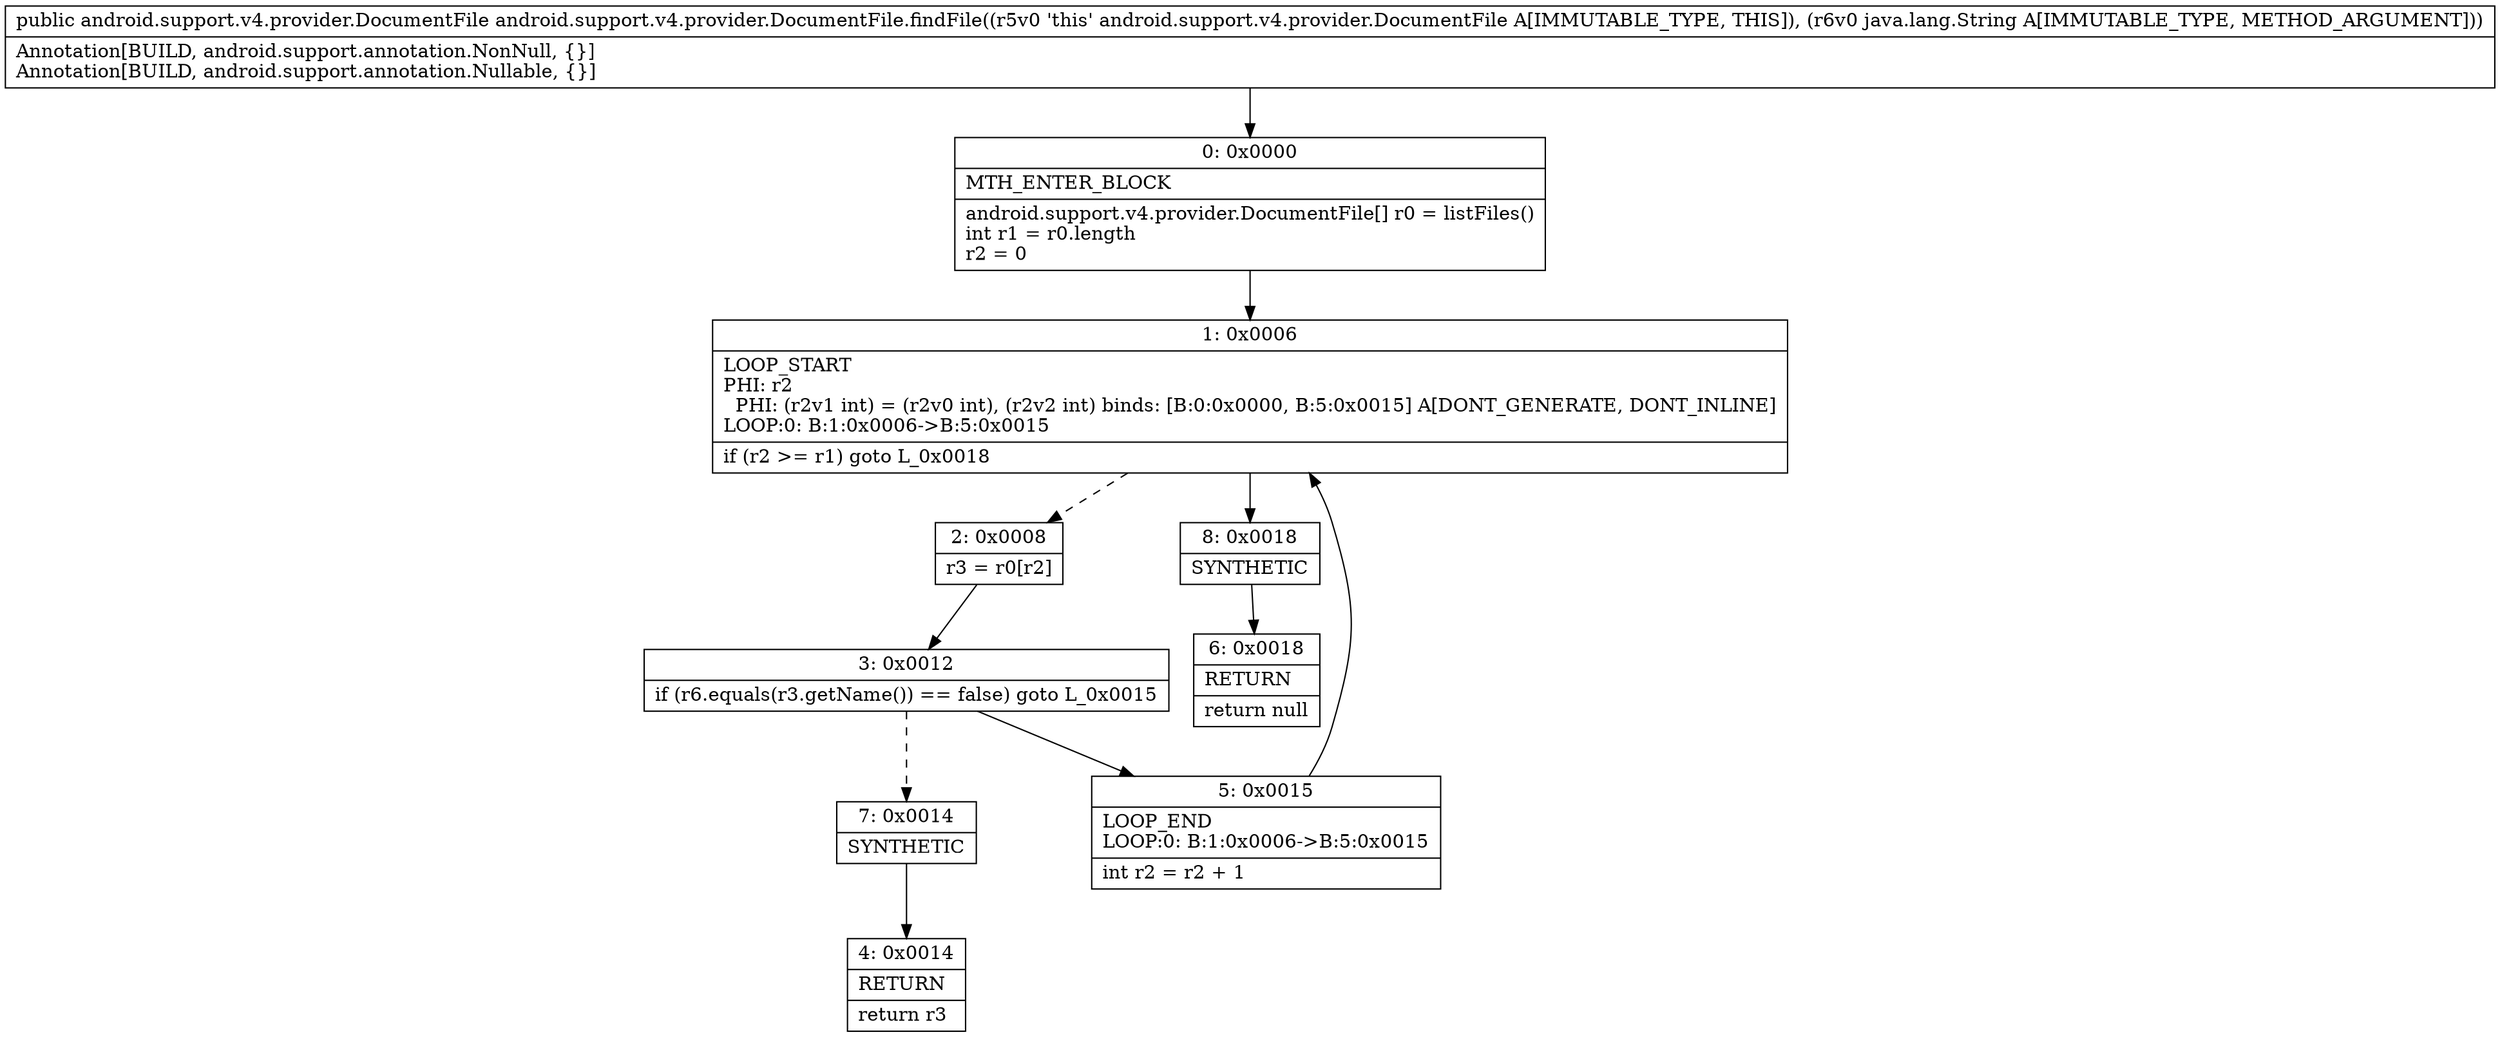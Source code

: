 digraph "CFG forandroid.support.v4.provider.DocumentFile.findFile(Ljava\/lang\/String;)Landroid\/support\/v4\/provider\/DocumentFile;" {
Node_0 [shape=record,label="{0\:\ 0x0000|MTH_ENTER_BLOCK\l|android.support.v4.provider.DocumentFile[] r0 = listFiles()\lint r1 = r0.length\lr2 = 0\l}"];
Node_1 [shape=record,label="{1\:\ 0x0006|LOOP_START\lPHI: r2 \l  PHI: (r2v1 int) = (r2v0 int), (r2v2 int) binds: [B:0:0x0000, B:5:0x0015] A[DONT_GENERATE, DONT_INLINE]\lLOOP:0: B:1:0x0006\-\>B:5:0x0015\l|if (r2 \>= r1) goto L_0x0018\l}"];
Node_2 [shape=record,label="{2\:\ 0x0008|r3 = r0[r2]\l}"];
Node_3 [shape=record,label="{3\:\ 0x0012|if (r6.equals(r3.getName()) == false) goto L_0x0015\l}"];
Node_4 [shape=record,label="{4\:\ 0x0014|RETURN\l|return r3\l}"];
Node_5 [shape=record,label="{5\:\ 0x0015|LOOP_END\lLOOP:0: B:1:0x0006\-\>B:5:0x0015\l|int r2 = r2 + 1\l}"];
Node_6 [shape=record,label="{6\:\ 0x0018|RETURN\l|return null\l}"];
Node_7 [shape=record,label="{7\:\ 0x0014|SYNTHETIC\l}"];
Node_8 [shape=record,label="{8\:\ 0x0018|SYNTHETIC\l}"];
MethodNode[shape=record,label="{public android.support.v4.provider.DocumentFile android.support.v4.provider.DocumentFile.findFile((r5v0 'this' android.support.v4.provider.DocumentFile A[IMMUTABLE_TYPE, THIS]), (r6v0 java.lang.String A[IMMUTABLE_TYPE, METHOD_ARGUMENT]))  | Annotation[BUILD, android.support.annotation.NonNull, \{\}]\lAnnotation[BUILD, android.support.annotation.Nullable, \{\}]\l}"];
MethodNode -> Node_0;
Node_0 -> Node_1;
Node_1 -> Node_2[style=dashed];
Node_1 -> Node_8;
Node_2 -> Node_3;
Node_3 -> Node_5;
Node_3 -> Node_7[style=dashed];
Node_5 -> Node_1;
Node_7 -> Node_4;
Node_8 -> Node_6;
}

